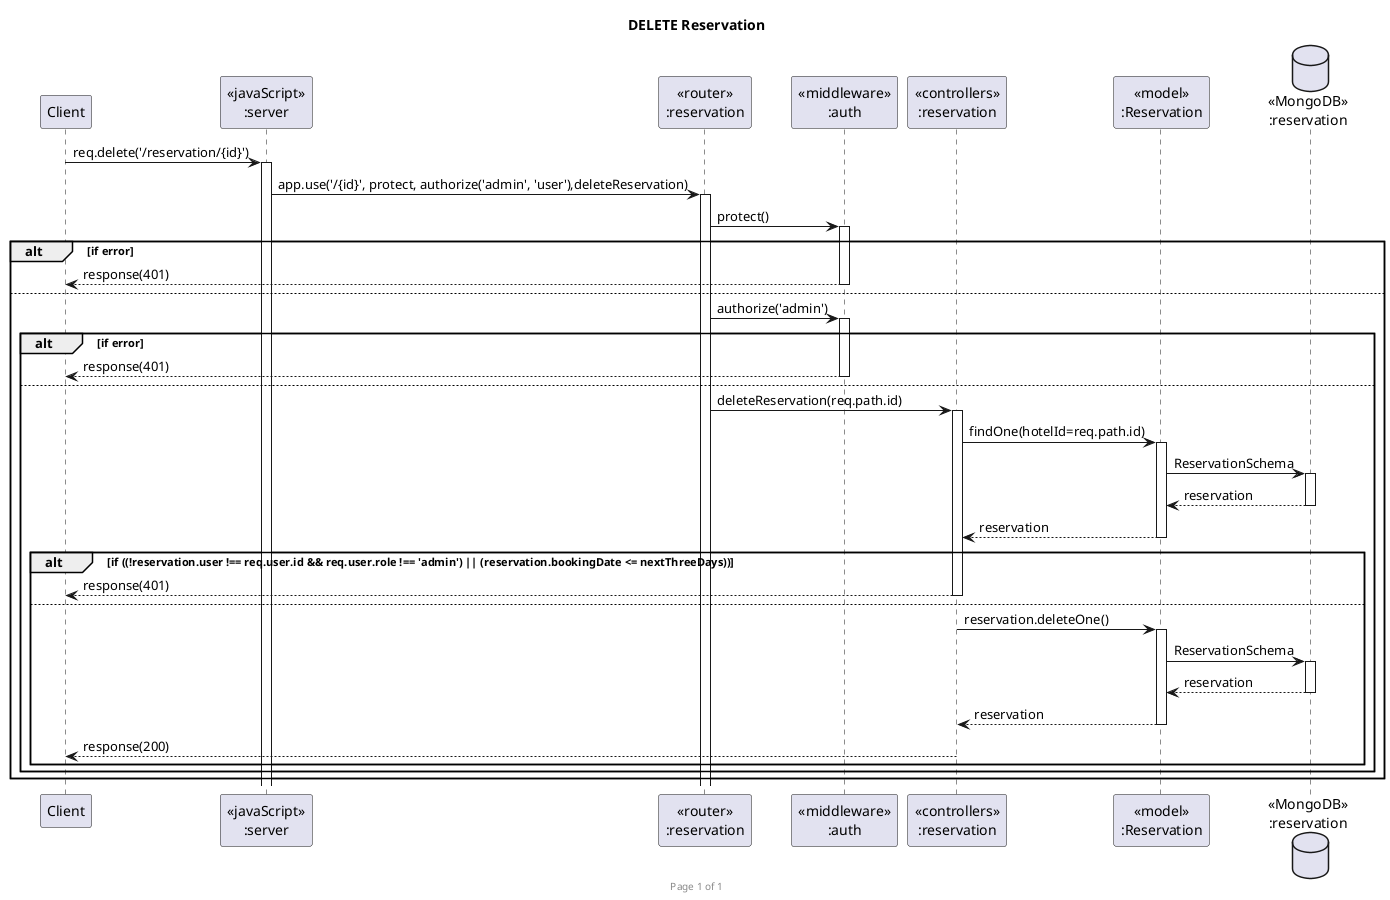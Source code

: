@startuml DELETE Reservation

footer Page %page% of %lastpage%
title "DELETE Reservation"

participant "Client" as client
participant "<<javaScript>>\n:server" as server
participant "<<router>>\n:reservation" as ReservationRouter
participant "<<middleware>>\n:auth" as Middleware
participant "<<controllers>>\n:reservation" as ReservationController
participant "<<model>>\n:Reservation" as ReservationModel
database "<<MongoDB>>\n:reservation" as ReservationDatabase

client->server ++:req.delete('/reservation/{id}')
server->ReservationRouter ++:app.use('/{id}', protect, authorize('admin', 'user'),deleteReservation)
ReservationRouter->Middleware ++: protect()
alt if error
Middleware-->client --:response(401)
else
ReservationRouter->Middleware ++: authorize('admin')
alt if error
Middleware-->client --:response(401)
else
ReservationRouter -> ReservationController ++:deleteReservation(req.path.id)
ReservationController->ReservationModel ++:findOne(hotelId=req.path.id)
ReservationModel ->ReservationDatabase ++: ReservationSchema
ReservationDatabase --> ReservationModel --: reservation
ReservationController <-- ReservationModel --:reservation
alt if ((!reservation.user !== req.user.id && req.user.role !== 'admin') || (reservation.bookingDate <= nextThreeDays))
ReservationController -->client --:response(401)
else
ReservationController->ReservationModel ++: reservation.deleteOne()
ReservationModel ->ReservationDatabase ++: ReservationSchema
ReservationDatabase --> ReservationModel --: reservation
ReservationController <-- ReservationModel --: reservation
ReservationController -->client --:response(200)
end
end
end
@enduml

